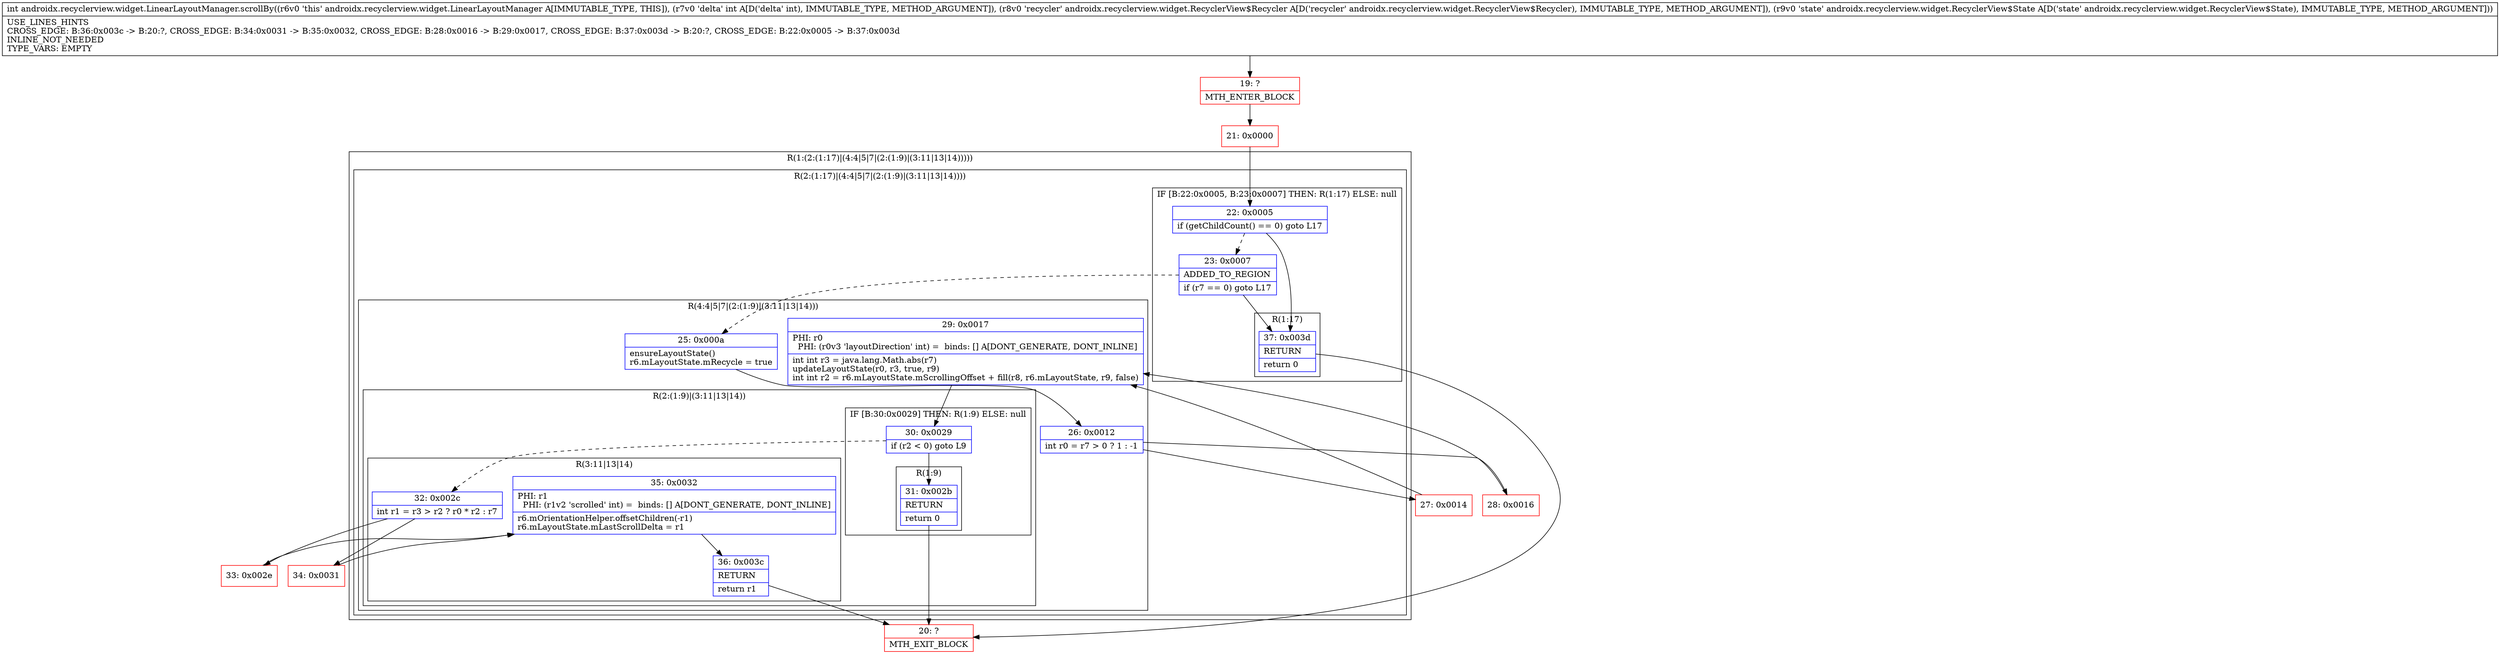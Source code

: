 digraph "CFG forandroidx.recyclerview.widget.LinearLayoutManager.scrollBy(ILandroidx\/recyclerview\/widget\/RecyclerView$Recycler;Landroidx\/recyclerview\/widget\/RecyclerView$State;)I" {
subgraph cluster_Region_430707513 {
label = "R(1:(2:(1:17)|(4:4|5|7|(2:(1:9)|(3:11|13|14)))))";
node [shape=record,color=blue];
subgraph cluster_Region_1019275039 {
label = "R(2:(1:17)|(4:4|5|7|(2:(1:9)|(3:11|13|14))))";
node [shape=record,color=blue];
subgraph cluster_IfRegion_1431434737 {
label = "IF [B:22:0x0005, B:23:0x0007] THEN: R(1:17) ELSE: null";
node [shape=record,color=blue];
Node_22 [shape=record,label="{22\:\ 0x0005|if (getChildCount() == 0) goto L17\l}"];
Node_23 [shape=record,label="{23\:\ 0x0007|ADDED_TO_REGION\l|if (r7 == 0) goto L17\l}"];
subgraph cluster_Region_1911586395 {
label = "R(1:17)";
node [shape=record,color=blue];
Node_37 [shape=record,label="{37\:\ 0x003d|RETURN\l|return 0\l}"];
}
}
subgraph cluster_Region_1502036925 {
label = "R(4:4|5|7|(2:(1:9)|(3:11|13|14)))";
node [shape=record,color=blue];
Node_25 [shape=record,label="{25\:\ 0x000a|ensureLayoutState()\lr6.mLayoutState.mRecycle = true\l}"];
Node_26 [shape=record,label="{26\:\ 0x0012|int r0 = r7 \> 0 ? 1 : \-1\l}"];
Node_29 [shape=record,label="{29\:\ 0x0017|PHI: r0 \l  PHI: (r0v3 'layoutDirection' int) =  binds: [] A[DONT_GENERATE, DONT_INLINE]\l|int int r3 = java.lang.Math.abs(r7)\lupdateLayoutState(r0, r3, true, r9)\lint int r2 = r6.mLayoutState.mScrollingOffset + fill(r8, r6.mLayoutState, r9, false)\l}"];
subgraph cluster_Region_138186375 {
label = "R(2:(1:9)|(3:11|13|14))";
node [shape=record,color=blue];
subgraph cluster_IfRegion_1860910500 {
label = "IF [B:30:0x0029] THEN: R(1:9) ELSE: null";
node [shape=record,color=blue];
Node_30 [shape=record,label="{30\:\ 0x0029|if (r2 \< 0) goto L9\l}"];
subgraph cluster_Region_872376448 {
label = "R(1:9)";
node [shape=record,color=blue];
Node_31 [shape=record,label="{31\:\ 0x002b|RETURN\l|return 0\l}"];
}
}
subgraph cluster_Region_1766935847 {
label = "R(3:11|13|14)";
node [shape=record,color=blue];
Node_32 [shape=record,label="{32\:\ 0x002c|int r1 = r3 \> r2 ? r0 * r2 : r7\l}"];
Node_35 [shape=record,label="{35\:\ 0x0032|PHI: r1 \l  PHI: (r1v2 'scrolled' int) =  binds: [] A[DONT_GENERATE, DONT_INLINE]\l|r6.mOrientationHelper.offsetChildren(\-r1)\lr6.mLayoutState.mLastScrollDelta = r1\l}"];
Node_36 [shape=record,label="{36\:\ 0x003c|RETURN\l|return r1\l}"];
}
}
}
}
}
Node_19 [shape=record,color=red,label="{19\:\ ?|MTH_ENTER_BLOCK\l}"];
Node_21 [shape=record,color=red,label="{21\:\ 0x0000}"];
Node_27 [shape=record,color=red,label="{27\:\ 0x0014}"];
Node_20 [shape=record,color=red,label="{20\:\ ?|MTH_EXIT_BLOCK\l}"];
Node_33 [shape=record,color=red,label="{33\:\ 0x002e}"];
Node_34 [shape=record,color=red,label="{34\:\ 0x0031}"];
Node_28 [shape=record,color=red,label="{28\:\ 0x0016}"];
MethodNode[shape=record,label="{int androidx.recyclerview.widget.LinearLayoutManager.scrollBy((r6v0 'this' androidx.recyclerview.widget.LinearLayoutManager A[IMMUTABLE_TYPE, THIS]), (r7v0 'delta' int A[D('delta' int), IMMUTABLE_TYPE, METHOD_ARGUMENT]), (r8v0 'recycler' androidx.recyclerview.widget.RecyclerView$Recycler A[D('recycler' androidx.recyclerview.widget.RecyclerView$Recycler), IMMUTABLE_TYPE, METHOD_ARGUMENT]), (r9v0 'state' androidx.recyclerview.widget.RecyclerView$State A[D('state' androidx.recyclerview.widget.RecyclerView$State), IMMUTABLE_TYPE, METHOD_ARGUMENT]))  | USE_LINES_HINTS\lCROSS_EDGE: B:36:0x003c \-\> B:20:?, CROSS_EDGE: B:34:0x0031 \-\> B:35:0x0032, CROSS_EDGE: B:28:0x0016 \-\> B:29:0x0017, CROSS_EDGE: B:37:0x003d \-\> B:20:?, CROSS_EDGE: B:22:0x0005 \-\> B:37:0x003d\lINLINE_NOT_NEEDED\lTYPE_VARS: EMPTY\l}"];
MethodNode -> Node_19;Node_22 -> Node_23[style=dashed];
Node_22 -> Node_37;
Node_23 -> Node_25[style=dashed];
Node_23 -> Node_37;
Node_37 -> Node_20;
Node_25 -> Node_26;
Node_26 -> Node_27;
Node_26 -> Node_28;
Node_29 -> Node_30;
Node_30 -> Node_31;
Node_30 -> Node_32[style=dashed];
Node_31 -> Node_20;
Node_32 -> Node_33;
Node_32 -> Node_34;
Node_35 -> Node_36;
Node_36 -> Node_20;
Node_19 -> Node_21;
Node_21 -> Node_22;
Node_27 -> Node_29;
Node_33 -> Node_35;
Node_34 -> Node_35;
Node_28 -> Node_29;
}

